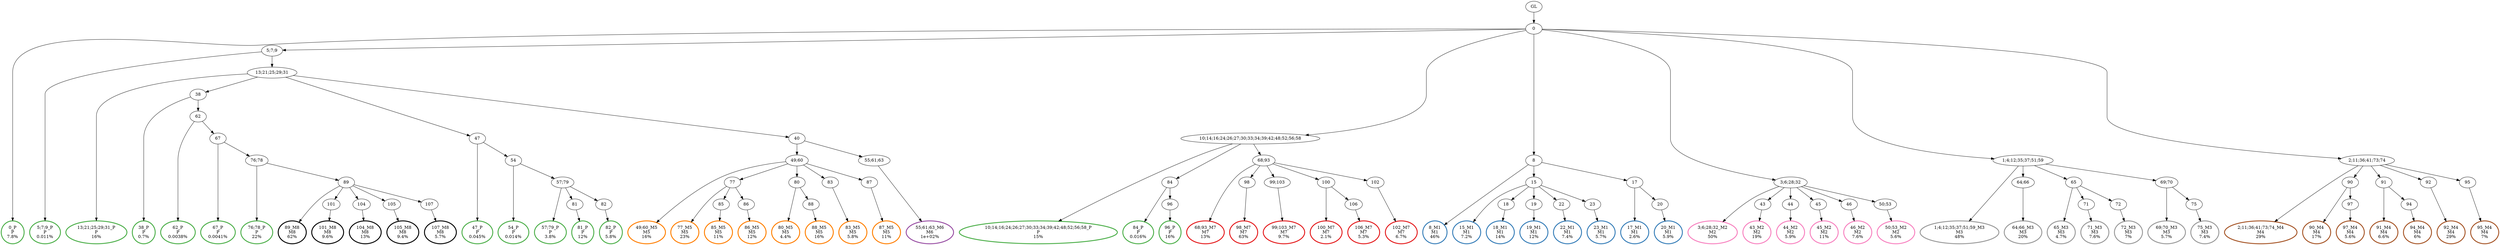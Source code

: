 digraph T {
	{
		rank=same
		125 [penwidth=3,colorscheme=set19,color=3,label="0_P\nP\n7.8%"]
		123 [penwidth=3,colorscheme=set19,color=3,label="5;7;9_P\nP\n0.011%"]
		121 [penwidth=3,colorscheme=set19,color=3,label="13;21;25;29;31_P\nP\n16%"]
		119 [penwidth=3,colorscheme=set19,color=3,label="38_P\nP\n0.7%"]
		117 [penwidth=3,colorscheme=set19,color=3,label="62_P\nP\n0.0038%"]
		115 [penwidth=3,colorscheme=set19,color=3,label="67_P\nP\n0.0041%"]
		113 [penwidth=3,colorscheme=set19,color=3,label="76;78_P\nP\n22%"]
		111 [penwidth=3,colorscheme=set19,color=3,label="47_P\nP\n0.045%"]
		109 [penwidth=3,colorscheme=set19,color=3,label="54_P\nP\n0.014%"]
		107 [penwidth=3,colorscheme=set19,color=3,label="57;79_P\nP\n3.8%"]
		105 [penwidth=3,colorscheme=set19,color=3,label="81_P\nP\n12%"]
		103 [penwidth=3,colorscheme=set19,color=3,label="82_P\nP\n5.8%"]
		101 [penwidth=3,colorscheme=set19,color=3,label="10;14;16;24;26;27;30;33;34;39;42;48;52;56;58_P\nP\n15%"]
		99 [penwidth=3,colorscheme=set19,color=3,label="84_P\nP\n0.016%"]
		97 [penwidth=3,colorscheme=set19,color=3,label="96_P\nP\n16%"]
		95 [penwidth=3,colorscheme=set19,color=2,label="8_M1\nM1\n46%"]
		93 [penwidth=3,colorscheme=set19,color=2,label="15_M1\nM1\n7.2%"]
		91 [penwidth=3,colorscheme=set19,color=2,label="18_M1\nM1\n14%"]
		89 [penwidth=3,colorscheme=set19,color=2,label="19_M1\nM1\n12%"]
		87 [penwidth=3,colorscheme=set19,color=2,label="22_M1\nM1\n7.4%"]
		85 [penwidth=3,colorscheme=set19,color=2,label="23_M1\nM1\n5.7%"]
		83 [penwidth=3,colorscheme=set19,color=2,label="17_M1\nM1\n2.6%"]
		81 [penwidth=3,colorscheme=set19,color=2,label="20_M1\nM1\n5.9%"]
		79 [penwidth=3,colorscheme=set19,color=8,label="3;6;28;32_M2\nM2\n50%"]
		77 [penwidth=3,colorscheme=set19,color=8,label="43_M2\nM2\n19%"]
		75 [penwidth=3,colorscheme=set19,color=8,label="44_M2\nM2\n5.9%"]
		73 [penwidth=3,colorscheme=set19,color=8,label="45_M2\nM2\n11%"]
		71 [penwidth=3,colorscheme=set19,color=8,label="46_M2\nM2\n7.6%"]
		69 [penwidth=3,colorscheme=set19,color=8,label="50;53_M2\nM2\n5.6%"]
		67 [penwidth=3,colorscheme=set19,color=9,label="1;4;12;35;37;51;59_M3\nM3\n48%"]
		65 [penwidth=3,colorscheme=set19,color=9,label="64;66_M3\nM3\n20%"]
		63 [penwidth=3,colorscheme=set19,color=9,label="65_M3\nM3\n4.7%"]
		61 [penwidth=3,colorscheme=set19,color=9,label="71_M3\nM3\n7.6%"]
		59 [penwidth=3,colorscheme=set19,color=9,label="72_M3\nM3\n7%"]
		57 [penwidth=3,colorscheme=set19,color=9,label="69;70_M3\nM3\n5.7%"]
		55 [penwidth=3,colorscheme=set19,color=9,label="75_M3\nM3\n7.4%"]
		53 [penwidth=3,colorscheme=set19,color=7,label="2;11;36;41;73;74_M4\nM4\n29%"]
		51 [penwidth=3,colorscheme=set19,color=7,label="90_M4\nM4\n17%"]
		49 [penwidth=3,colorscheme=set19,color=7,label="97_M4\nM4\n5.6%"]
		47 [penwidth=3,colorscheme=set19,color=7,label="91_M4\nM4\n6.6%"]
		45 [penwidth=3,colorscheme=set19,color=7,label="94_M4\nM4\n6%"]
		43 [penwidth=3,colorscheme=set19,color=7,label="92_M4\nM4\n29%"]
		41 [penwidth=3,colorscheme=set19,color=7,label="95_M4\nM4\n7%"]
		38 [penwidth=3,colorscheme=set19,color=5,label="49;60_M5\nM5\n16%"]
		36 [penwidth=3,colorscheme=set19,color=5,label="77_M5\nM5\n23%"]
		34 [penwidth=3,colorscheme=set19,color=5,label="85_M5\nM5\n11%"]
		32 [penwidth=3,colorscheme=set19,color=5,label="86_M5\nM5\n12%"]
		30 [penwidth=3,colorscheme=set19,color=5,label="80_M5\nM5\n4.4%"]
		28 [penwidth=3,colorscheme=set19,color=5,label="88_M5\nM5\n16%"]
		26 [penwidth=3,colorscheme=set19,color=5,label="83_M5\nM5\n5.8%"]
		24 [penwidth=3,colorscheme=set19,color=5,label="87_M5\nM5\n11%"]
		22 [penwidth=3,colorscheme=set19,color=4,label="55;61;63_M6\nM6\n1e+02%"]
		20 [penwidth=3,colorscheme=set19,color=1,label="68;93_M7\nM7\n13%"]
		18 [penwidth=3,colorscheme=set19,color=1,label="98_M7\nM7\n63%"]
		16 [penwidth=3,colorscheme=set19,color=1,label="99;103_M7\nM7\n9.7%"]
		14 [penwidth=3,colorscheme=set19,color=1,label="100_M7\nM7\n2.1%"]
		12 [penwidth=3,colorscheme=set19,color=1,label="106_M7\nM7\n5.3%"]
		10 [penwidth=3,colorscheme=set19,color=1,label="102_M7\nM7\n6.7%"]
		8 [penwidth=3,colorscheme=set19,color=10,label="89_M8\nM8\n62%"]
		6 [penwidth=3,colorscheme=set19,color=10,label="101_M8\nM8\n9.6%"]
		4 [penwidth=3,colorscheme=set19,color=10,label="104_M8\nM8\n13%"]
		2 [penwidth=3,colorscheme=set19,color=10,label="105_M8\nM8\n9.4%"]
		0 [penwidth=3,colorscheme=set19,color=10,label="107_M8\nM8\n5.7%"]
	}
	127 [label="GL"]
	126 [label="0"]
	124 [label="5;7;9"]
	122 [label="13;21;25;29;31"]
	120 [label="38"]
	118 [label="62"]
	116 [label="67"]
	114 [label="76;78"]
	112 [label="47"]
	110 [label="54"]
	108 [label="57;79"]
	106 [label="81"]
	104 [label="82"]
	102 [label="10;14;16;24;26;27;30;33;34;39;42;48;52;56;58"]
	100 [label="84"]
	98 [label="96"]
	96 [label="8"]
	94 [label="15"]
	92 [label="18"]
	90 [label="19"]
	88 [label="22"]
	86 [label="23"]
	84 [label="17"]
	82 [label="20"]
	80 [label="3;6;28;32"]
	78 [label="43"]
	76 [label="44"]
	74 [label="45"]
	72 [label="46"]
	70 [label="50;53"]
	68 [label="1;4;12;35;37;51;59"]
	66 [label="64;66"]
	64 [label="65"]
	62 [label="71"]
	60 [label="72"]
	58 [label="69;70"]
	56 [label="75"]
	54 [label="2;11;36;41;73;74"]
	52 [label="90"]
	50 [label="97"]
	48 [label="91"]
	46 [label="94"]
	44 [label="92"]
	42 [label="95"]
	40 [label="40"]
	39 [label="49;60"]
	37 [label="77"]
	35 [label="85"]
	33 [label="86"]
	31 [label="80"]
	29 [label="88"]
	27 [label="83"]
	25 [label="87"]
	23 [label="55;61;63"]
	21 [label="68;93"]
	19 [label="98"]
	17 [label="99;103"]
	15 [label="100"]
	13 [label="106"]
	11 [label="102"]
	9 [label="89"]
	7 [label="101"]
	5 [label="104"]
	3 [label="105"]
	1 [label="107"]
	127 -> 126
	126 -> 125
	126 -> 124
	126 -> 102
	126 -> 96
	126 -> 80
	126 -> 68
	126 -> 54
	124 -> 123
	124 -> 122
	122 -> 121
	122 -> 120
	122 -> 112
	122 -> 40
	120 -> 119
	120 -> 118
	118 -> 117
	118 -> 116
	116 -> 115
	116 -> 114
	114 -> 113
	114 -> 9
	112 -> 111
	112 -> 110
	110 -> 109
	110 -> 108
	108 -> 107
	108 -> 106
	108 -> 104
	106 -> 105
	104 -> 103
	102 -> 101
	102 -> 100
	102 -> 21
	100 -> 99
	100 -> 98
	98 -> 97
	96 -> 95
	96 -> 94
	96 -> 84
	94 -> 93
	94 -> 92
	94 -> 90
	94 -> 88
	94 -> 86
	92 -> 91
	90 -> 89
	88 -> 87
	86 -> 85
	84 -> 83
	84 -> 82
	82 -> 81
	80 -> 79
	80 -> 78
	80 -> 76
	80 -> 74
	80 -> 72
	80 -> 70
	78 -> 77
	76 -> 75
	74 -> 73
	72 -> 71
	70 -> 69
	68 -> 67
	68 -> 66
	68 -> 64
	68 -> 58
	66 -> 65
	64 -> 63
	64 -> 62
	64 -> 60
	62 -> 61
	60 -> 59
	58 -> 57
	58 -> 56
	56 -> 55
	54 -> 53
	54 -> 52
	54 -> 48
	54 -> 44
	54 -> 42
	52 -> 51
	52 -> 50
	50 -> 49
	48 -> 47
	48 -> 46
	46 -> 45
	44 -> 43
	42 -> 41
	40 -> 39
	40 -> 23
	39 -> 38
	39 -> 37
	39 -> 31
	39 -> 27
	39 -> 25
	37 -> 36
	37 -> 35
	37 -> 33
	35 -> 34
	33 -> 32
	31 -> 30
	31 -> 29
	29 -> 28
	27 -> 26
	25 -> 24
	23 -> 22
	21 -> 20
	21 -> 19
	21 -> 17
	21 -> 15
	21 -> 11
	19 -> 18
	17 -> 16
	15 -> 14
	15 -> 13
	13 -> 12
	11 -> 10
	9 -> 8
	9 -> 7
	9 -> 5
	9 -> 3
	9 -> 1
	7 -> 6
	5 -> 4
	3 -> 2
	1 -> 0
}
